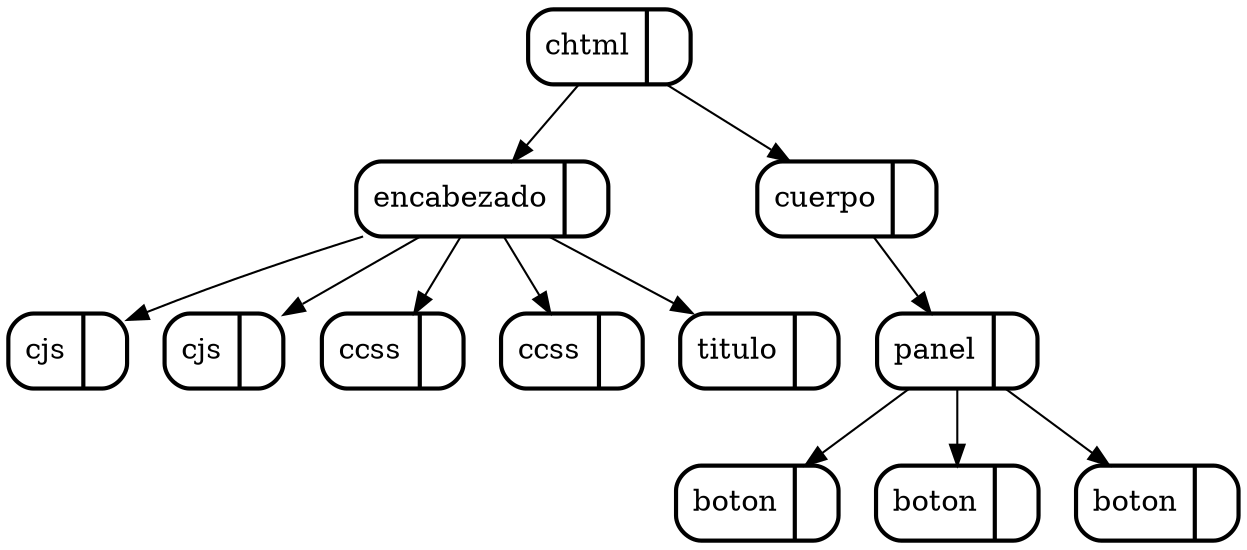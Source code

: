 digraph G {
node[shape=Mrecord]
48[label="chtml | ",style=bold]
47[label="encabezado | ",style=bold]
{48}->{47}
3[label="cjs | ",style=bold]
{47}->{3}
7[label="cjs | ",style=bold]
{47}->{7}
10[label="ccss | ",style=bold]
{47}->{10}
13[label="ccss | ",style=bold]
{47}->{13}
15[label="titulo | ",style=bold]
{47}->{15}
45[label="cuerpo | ",style=bold]
{48}->{45}
42[label="panel | ",style=bold]
{45}->{42}
28[label="boton | ",style=bold]
{42}->{28}
35[label="boton | ",style=bold]
{42}->{35}
41[label="boton | ",style=bold]
{42}->{41}

}